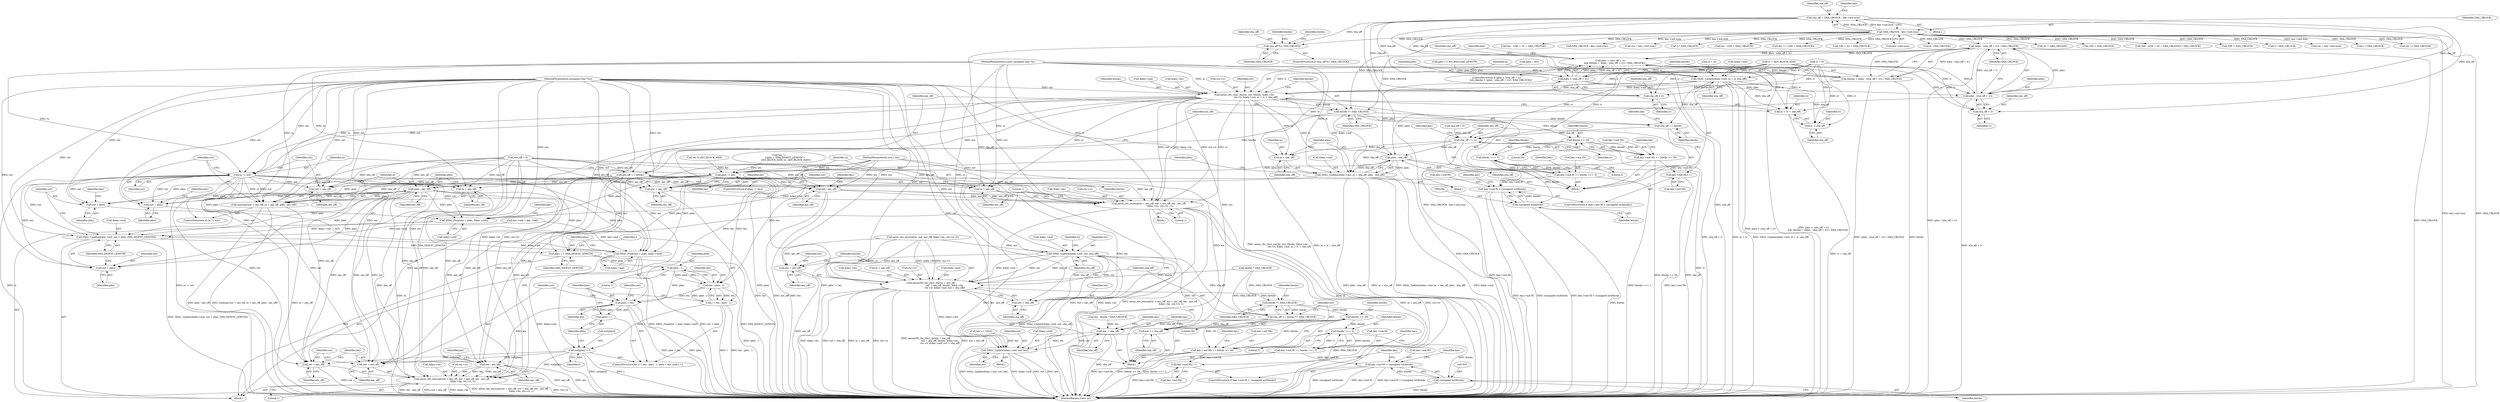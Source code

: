 digraph "0_openssl_68595c0c2886e7942a14f98c17a55a88afb6c292@integer" {
"1000153" [label="(Call,sha_off = SHA_CBLOCK - key->md.num)"];
"1000155" [label="(Call,SHA_CBLOCK - key->md.num)"];
"1000213" [label="(Call,plen > (sha_off + iv))"];
"1000212" [label="(Call,plen > (sha_off + iv)\n            && (blocks = (plen - (sha_off + iv)) / SHA_CBLOCK))"];
"1000221" [label="(Call,plen - (sha_off + iv))"];
"1000220" [label="(Call,(plen - (sha_off + iv)) / SHA_CBLOCK)"];
"1000218" [label="(Call,blocks = (plen - (sha_off + iv)) / SHA_CBLOCK)"];
"1000237" [label="(Call,aesni_cbc_sha1_enc(in, out, blocks, &key->ks,\n                               ctx->iv, &key->md, in + iv + sha_off))"];
"1000257" [label="(Call,blocks *= SHA_CBLOCK)"];
"1000260" [label="(Call,aes_off += blocks)"];
"1000328" [label="(Call,memcpy(out + aes_off, in + aes_off, plen - aes_off))"];
"1000329" [label="(Call,out + aes_off)"];
"1000332" [label="(Call,in + aes_off)"];
"1000335" [label="(Call,plen - aes_off)"];
"1000338" [label="(Call,SHA1_Final(out + plen, &key->md))"];
"1000353" [label="(Call,SHA1_Update(&key->md, out + plen, SHA_DIGEST_LENGTH))"];
"1000362" [label="(Call,SHA1_Final(out + plen, &key->md))"];
"1000370" [label="(Call,plen += SHA_DIGEST_LENGTH)"];
"1000378" [label="(Call,plen - 1)"];
"1000376" [label="(Call,len - plen - 1)"];
"1000374" [label="(Call,l = len - plen - 1)"];
"1000386" [label="(Call,out[plen] = l)"];
"1000391" [label="(Call,aesni_cbc_encrypt(out + aes_off, out + aes_off, len - aes_off,\n                              &key->ks, ctx->iv, 1))"];
"1000392" [label="(Call,out + aes_off)"];
"1000395" [label="(Call,out + aes_off)"];
"1000381" [label="(Call,plen < len)"];
"1000384" [label="(Call,plen++)"];
"1000398" [label="(Call,len - aes_off)"];
"1000339" [label="(Call,out + plen)"];
"1000358" [label="(Call,out + plen)"];
"1000363" [label="(Call,out + plen)"];
"1000411" [label="(Call,aesni_cbc_encrypt(in + aes_off, out + aes_off, len - aes_off,\n                              &key->ks, ctx->iv, 1))"];
"1000412" [label="(Call,in + aes_off)"];
"1000415" [label="(Call,out + aes_off)"];
"1000418" [label="(Call,len - aes_off)"];
"1000263" [label="(Call,sha_off += blocks)"];
"1000305" [label="(Call,sha_off += iv)"];
"1000308" [label="(Call,SHA1_Update(&key->md, in + sha_off, plen - sha_off))"];
"1000313" [label="(Call,in + sha_off)"];
"1000316" [label="(Call,plen - sha_off)"];
"1000320" [label="(Call,plen != len)"];
"1000272" [label="(Call,blocks >> 29)"];
"1000266" [label="(Call,key->md.Nh += blocks >> 29)"];
"1000294" [label="(Call,key->md.Nh++)"];
"1000281" [label="(Call,blocks <<= 3)"];
"1000275" [label="(Call,key->md.Nl += blocks <<= 3)"];
"1000285" [label="(Call,key->md.Nl < (unsigned int)blocks)"];
"1000291" [label="(Call,(unsigned int)blocks)"];
"1000325" [label="(Call,in != out)"];
"1000215" [label="(Call,sha_off + iv)"];
"1000223" [label="(Call,sha_off + iv)"];
"1000228" [label="(Call,SHA1_Update(&key->md, in + iv, sha_off))"];
"1000252" [label="(Call,in + iv + sha_off)"];
"1000254" [label="(Call,iv + sha_off)"];
"1001845" [label="(Call,sha_off %= SHA_CBLOCK)"];
"1001886" [label="(Call,SHA1_Update(&key->md, out, sha_off))"];
"1001893" [label="(Call,aesni256_cbc_sha1_dec(in + aes_off,\n                                      out + aes_off, blocks, &key->ks,\n                                      ctx->iv, &key->md, out + sha_off))"];
"1001917" [label="(Call,blocks *= SHA_CBLOCK)"];
"1001915" [label="(Call,sha_off += blocks *= SHA_CBLOCK)"];
"1001920" [label="(Call,out += sha_off)"];
"1001962" [label="(Call,SHA1_Update(&key->md, out, len))"];
"1001923" [label="(Call,len -= sha_off)"];
"1001932" [label="(Call,blocks >> 29)"];
"1001926" [label="(Call,key->md.Nh += blocks >> 29)"];
"1001954" [label="(Call,key->md.Nh++)"];
"1001941" [label="(Call,blocks <<= 3)"];
"1001935" [label="(Call,key->md.Nl += blocks <<= 3)"];
"1001945" [label="(Call,key->md.Nl < (unsigned int)blocks)"];
"1001951" [label="(Call,(unsigned int)blocks)"];
"1001897" [label="(Call,out + aes_off)"];
"1001912" [label="(Call,out + sha_off)"];
"1000423" [label="(Identifier,key)"];
"1001017" [label="(Call,res != SHA_CBLOCK)"];
"1001892" [label="(Identifier,sha_off)"];
"1000219" [label="(Identifier,blocks)"];
"1000263" [label="(Call,sha_off += blocks)"];
"1000274" [label="(Literal,29)"];
"1000156" [label="(Identifier,SHA_CBLOCK)"];
"1000245" [label="(Call,ctx->iv)"];
"1000272" [label="(Call,blocks >> 29)"];
"1001897" [label="(Call,out + aes_off)"];
"1000371" [label="(Identifier,plen)"];
"1000393" [label="(Identifier,out)"];
"1000707" [label="(Call,len - (256 + 32 + SHA_CBLOCK))"];
"1000392" [label="(Call,out + aes_off)"];
"1000378" [label="(Call,plen - 1)"];
"1000384" [label="(Call,plen++)"];
"1001894" [label="(Call,in + aes_off)"];
"1000257" [label="(Call,blocks *= SHA_CBLOCK)"];
"1000320" [label="(Call,plen != len)"];
"1000303" [label="(Identifier,sha_off)"];
"1000213" [label="(Call,plen > (sha_off + iv))"];
"1000360" [label="(Identifier,plen)"];
"1000266" [label="(Call,key->md.Nh += blocks >> 29)"];
"1000179" [label="(Call,plen == NO_PAYLOAD_LENGTH)"];
"1000394" [label="(Identifier,aes_off)"];
"1000297" [label="(Identifier,key)"];
"1001916" [label="(Identifier,sha_off)"];
"1000830" [label="(Call,SHA_CBLOCK - key->md.num)"];
"1001953" [label="(Identifier,blocks)"];
"1000125" [label="(MethodParameterIn,const unsigned char *in)"];
"1000229" [label="(Call,&key->md)"];
"1001900" [label="(Identifier,blocks)"];
"1000291" [label="(Call,(unsigned int)blocks)"];
"1000377" [label="(Identifier,len)"];
"1000275" [label="(Call,key->md.Nl += blocks <<= 3)"];
"1000281" [label="(Call,blocks <<= 3)"];
"1000154" [label="(Identifier,sha_off)"];
"1000254" [label="(Call,iv + sha_off)"];
"1001843" [label="(Block,)"];
"1000391" [label="(Call,aesni_cbc_encrypt(out + aes_off, out + aes_off, len - aes_off,\n                              &key->ks, ctx->iv, 1))"];
"1001887" [label="(Call,&key->md)"];
"1000390" [label="(Identifier,l)"];
"1000396" [label="(Identifier,out)"];
"1000239" [label="(Identifier,out)"];
"1000398" [label="(Call,len - aes_off)"];
"1001970" [label="(Literal,1)"];
"1000282" [label="(Identifier,blocks)"];
"1000410" [label="(Block,)"];
"1000419" [label="(Identifier,len)"];
"1000366" [label="(Call,&key->md)"];
"1000278" [label="(Identifier,key)"];
"1001933" [label="(Identifier,blocks)"];
"1001946" [label="(Call,key->md.Nl)"];
"1000222" [label="(Identifier,plen)"];
"1000344" [label="(Identifier,key)"];
"1001922" [label="(Identifier,sha_off)"];
"1001523" [label="(Call,res = key->md.num)"];
"1000327" [label="(Identifier,out)"];
"1001954" [label="(Call,key->md.Nh++)"];
"1001913" [label="(Identifier,out)"];
"1000212" [label="(Call,plen > (sha_off + iv)\n            && (blocks = (plen - (sha_off + iv)) / SHA_CBLOCK))"];
"1000380" [label="(Literal,1)"];
"1001853" [label="(Call,3 * SHA_CBLOCK)"];
"1000228" [label="(Call,SHA1_Update(&key->md, in + iv, sha_off))"];
"1000306" [label="(Identifier,sha_off)"];
"1001893" [label="(Call,aesni256_cbc_sha1_dec(in + aes_off,\n                                      out + aes_off, blocks, &key->ks,\n                                      ctx->iv, &key->md, out + sha_off))"];
"1000361" [label="(Identifier,SHA_DIGEST_LENGTH)"];
"1000293" [label="(Identifier,blocks)"];
"1001847" [label="(Identifier,SHA_CBLOCK)"];
"1001912" [label="(Call,out + sha_off)"];
"1000820" [label="(Call,len - (256 + SHA_CBLOCK))"];
"1000374" [label="(Call,l = len - plen - 1)"];
"1000382" [label="(Identifier,plen)"];
"1000340" [label="(Identifier,out)"];
"1000373" [label="(ControlStructure,for (l = len - plen - 1; plen < len; plen++))"];
"1000288" [label="(Identifier,key)"];
"1000261" [label="(Identifier,aes_off)"];
"1001967" [label="(Identifier,out)"];
"1000127" [label="(Block,)"];
"1000294" [label="(Call,key->md.Nh++)"];
"1001899" [label="(Identifier,aes_off)"];
"1001955" [label="(Call,key->md.Nh)"];
"1000177" [label="(Block,)"];
"1000328" [label="(Call,memcpy(out + aes_off, in + aes_off, plen - aes_off))"];
"1000376" [label="(Call,len - plen - 1)"];
"1000811" [label="(Call,len >= (256 + SHA_CBLOCK))"];
"1000286" [label="(Call,key->md.Nl)"];
"1000211" [label="(ControlStructure,if (plen > (sha_off + iv)\n            && (blocks = (plen - (sha_off + iv)) / SHA_CBLOCK)))"];
"1001941" [label="(Call,blocks <<= 3)"];
"1000339" [label="(Call,out + plen)"];
"1000236" [label="(Identifier,sha_off)"];
"1000418" [label="(Call,len - aes_off)"];
"1000309" [label="(Call,&key->md)"];
"1000283" [label="(Literal,3)"];
"1001948" [label="(Identifier,key)"];
"1000364" [label="(Identifier,out)"];
"1000329" [label="(Call,out + aes_off)"];
"1000709" [label="(Call,256 + 32 + SHA_CBLOCK)"];
"1001934" [label="(Literal,29)"];
"1000318" [label="(Identifier,sha_off)"];
"1000412" [label="(Call,in + aes_off)"];
"1000149" [label="(Call,aes_off = 0)"];
"1000363" [label="(Call,out + plen)"];
"1000417" [label="(Identifier,aes_off)"];
"1000323" [label="(Block,)"];
"1000260" [label="(Call,aes_off += blocks)"];
"1000164" [label="(Identifier,key)"];
"1001942" [label="(Identifier,blocks)"];
"1000411" [label="(Call,aesni_cbc_encrypt(in + aes_off, out + aes_off, len - aes_off,\n                              &key->ks, ctx->iv, 1))"];
"1000381" [label="(Call,plen < len)"];
"1000182" [label="(Call,plen = len)"];
"1000385" [label="(Identifier,plen)"];
"1000141" [label="(Call,iv = 0)"];
"1000346" [label="(Call,key->md = key->tail)"];
"1000359" [label="(Identifier,out)"];
"1000307" [label="(Identifier,iv)"];
"1000233" [label="(Call,in + iv)"];
"1000399" [label="(Identifier,len)"];
"1000284" [label="(ControlStructure,if (key->md.Nl < (unsigned int)blocks))"];
"1001915" [label="(Call,sha_off += blocks *= SHA_CBLOCK)"];
"1001927" [label="(Call,key->md.Nh)"];
"1001944" [label="(ControlStructure,if (key->md.Nl < (unsigned int)blocks))"];
"1000375" [label="(Identifier,l)"];
"1000313" [label="(Call,in + sha_off)"];
"1001926" [label="(Call,key->md.Nh += blocks >> 29)"];
"1000126" [label="(MethodParameterIn,size_t len)"];
"1000259" [label="(Identifier,SHA_CBLOCK)"];
"1001871" [label="(Call,blocks * SHA_CBLOCK)"];
"1000221" [label="(Call,plen - (sha_off + iv))"];
"1000332" [label="(Call,in + aes_off)"];
"1000237" [label="(Call,aesni_cbc_sha1_enc(in, out, blocks, &key->ks,\n                               ctx->iv, &key->md, in + iv + sha_off))"];
"1000267" [label="(Call,key->md.Nh)"];
"1000421" [label="(Call,&key->ks)"];
"1000333" [label="(Identifier,in)"];
"1001957" [label="(Identifier,key)"];
"1000231" [label="(Identifier,key)"];
"1000342" [label="(Call,&key->md)"];
"1000387" [label="(Call,out[plen])"];
"1001845" [label="(Call,sha_off %= SHA_CBLOCK)"];
"1001971" [label="(MethodReturn,static int)"];
"1001874" [label="(Call,aesni_cbc_encrypt(in, out, aes_off, &key->ks, ctx->iv, 0))"];
"1000240" [label="(Identifier,blocks)"];
"1000354" [label="(Call,&key->md)"];
"1000324" [label="(ControlStructure,if (in != out))"];
"1000157" [label="(Call,key->md.num)"];
"1000403" [label="(Identifier,key)"];
"1000401" [label="(Call,&key->ks)"];
"1000217" [label="(Identifier,iv)"];
"1000224" [label="(Identifier,sha_off)"];
"1001920" [label="(Call,out += sha_off)"];
"1001918" [label="(Identifier,blocks)"];
"1000295" [label="(Call,key->md.Nh)"];
"1000370" [label="(Call,plen += SHA_DIGEST_LENGTH)"];
"1000302" [label="(Call,sha_off = 0)"];
"1001968" [label="(Identifier,len)"];
"1000311" [label="(Identifier,key)"];
"1000187" [label="(Call,len !=\n                 ((plen + SHA_DIGEST_LENGTH +\n                   AES_BLOCK_SIZE) & -AES_BLOCK_SIZE))"];
"1000215" [label="(Call,sha_off + iv)"];
"1000225" [label="(Identifier,iv)"];
"1001846" [label="(Identifier,sha_off)"];
"1001905" [label="(Call,ctx->iv)"];
"1000413" [label="(Identifier,in)"];
"1000315" [label="(Identifier,sha_off)"];
"1001943" [label="(Literal,3)"];
"1000317" [label="(Identifier,plen)"];
"1000825" [label="(Call,0 - SHA_CBLOCK)"];
"1000711" [label="(Call,32 + SHA_CBLOCK)"];
"1000395" [label="(Call,out + aes_off)"];
"1000256" [label="(Identifier,sha_off)"];
"1001923" [label="(Call,len -= sha_off)"];
"1001924" [label="(Identifier,len)"];
"1000168" [label="(Call,len % AES_BLOCK_SIZE)"];
"1000358" [label="(Call,out + plen)"];
"1000314" [label="(Identifier,in)"];
"1000264" [label="(Identifier,sha_off)"];
"1000330" [label="(Identifier,out)"];
"1000338" [label="(Call,SHA1_Final(out + plen, &key->md))"];
"1000348" [label="(Identifier,key)"];
"1000322" [label="(Identifier,len)"];
"1001921" [label="(Identifier,out)"];
"1001936" [label="(Call,key->md.Nl)"];
"1000822" [label="(Call,256 + SHA_CBLOCK)"];
"1000220" [label="(Call,(plen - (sha_off + iv)) / SHA_CBLOCK)"];
"1001938" [label="(Identifier,key)"];
"1000153" [label="(Call,sha_off = SHA_CBLOCK - key->md.num)"];
"1000218" [label="(Call,blocks = (plen - (sha_off + iv)) / SHA_CBLOCK)"];
"1000325" [label="(Call,in != out)"];
"1001917" [label="(Call,blocks *= SHA_CBLOCK)"];
"1000223" [label="(Call,sha_off + iv)"];
"1001886" [label="(Call,SHA1_Update(&key->md, out, sha_off))"];
"1000420" [label="(Identifier,aes_off)"];
"1000253" [label="(Identifier,in)"];
"1001945" [label="(Call,key->md.Nl < (unsigned int)blocks)"];
"1001895" [label="(Identifier,in)"];
"1001962" [label="(Call,SHA1_Update(&key->md, out, len))"];
"1001914" [label="(Identifier,sha_off)"];
"1000124" [label="(MethodParameterIn,unsigned char *out)"];
"1000388" [label="(Identifier,out)"];
"1000248" [label="(Call,&key->md)"];
"1000397" [label="(Identifier,aes_off)"];
"1000269" [label="(Identifier,key)"];
"1000273" [label="(Identifier,blocks)"];
"1001908" [label="(Call,&key->md)"];
"1001919" [label="(Identifier,SHA_CBLOCK)"];
"1001898" [label="(Identifier,out)"];
"1000331" [label="(Identifier,aes_off)"];
"1000326" [label="(Identifier,in)"];
"1000706" [label="(Call,(len - (256 + 32 + SHA_CBLOCK)) / SHA_CBLOCK)"];
"1000386" [label="(Call,out[plen] = l)"];
"1000265" [label="(Identifier,blocks)"];
"1000365" [label="(Identifier,plen)"];
"1001891" [label="(Identifier,out)"];
"1000155" [label="(Call,SHA_CBLOCK - key->md.num)"];
"1000415" [label="(Call,out + aes_off)"];
"1000813" [label="(Call,256 + SHA_CBLOCK)"];
"1001901" [label="(Call,&key->ks)"];
"1000425" [label="(Call,ctx->iv)"];
"1000416" [label="(Identifier,out)"];
"1000214" [label="(Identifier,plen)"];
"1001963" [label="(Call,&key->md)"];
"1000216" [label="(Identifier,sha_off)"];
"1000334" [label="(Identifier,aes_off)"];
"1001832" [label="(Block,)"];
"1001965" [label="(Identifier,key)"];
"1001835" [label="(Call,len >= 1024)"];
"1000383" [label="(Identifier,len)"];
"1001844" [label="(ControlStructure,if (sha_off %= SHA_CBLOCK))"];
"1000262" [label="(Identifier,blocks)"];
"1001951" [label="(Call,(unsigned int)blocks)"];
"1001863" [label="(Call,2 * SHA_CBLOCK)"];
"1000258" [label="(Identifier,blocks)"];
"1000372" [label="(Identifier,SHA_DIGEST_LENGTH)"];
"1000305" [label="(Call,sha_off += iv)"];
"1001935" [label="(Call,key->md.Nl += blocks <<= 3)"];
"1000341" [label="(Identifier,plen)"];
"1001932" [label="(Call,blocks >> 29)"];
"1000241" [label="(Call,&key->ks)"];
"1000952" [label="(Call,res = key->md.num)"];
"1000208" [label="(Call,iv = AES_BLOCK_SIZE)"];
"1000428" [label="(Literal,1)"];
"1001925" [label="(Identifier,sha_off)"];
"1000238" [label="(Identifier,in)"];
"1001143" [label="(Call,i < SHA_CBLOCK)"];
"1001869" [label="(Call,len - blocks * SHA_CBLOCK)"];
"1000227" [label="(Block,)"];
"1000308" [label="(Call,SHA1_Update(&key->md, in + sha_off, plen - sha_off))"];
"1000335" [label="(Call,plen - aes_off)"];
"1000337" [label="(Identifier,aes_off)"];
"1000408" [label="(Literal,1)"];
"1000379" [label="(Identifier,plen)"];
"1000400" [label="(Identifier,aes_off)"];
"1001859" [label="(Identifier,blocks)"];
"1000316" [label="(Call,plen - sha_off)"];
"1000414" [label="(Identifier,aes_off)"];
"1000321" [label="(Identifier,plen)"];
"1000252" [label="(Call,in + iv + sha_off)"];
"1000319" [label="(ControlStructure,if (plen != len))"];
"1000285" [label="(Call,key->md.Nl < (unsigned int)blocks)"];
"1000336" [label="(Identifier,plen)"];
"1000353" [label="(Call,SHA1_Update(&key->md, out + plen, SHA_DIGEST_LENGTH))"];
"1000276" [label="(Call,key->md.Nl)"];
"1001849" [label="(Identifier,blocks)"];
"1001929" [label="(Identifier,key)"];
"1000226" [label="(Identifier,SHA_CBLOCK)"];
"1000362" [label="(Call,SHA1_Final(out + plen, &key->md))"];
"1000368" [label="(Identifier,key)"];
"1000255" [label="(Identifier,iv)"];
"1000405" [label="(Call,ctx->iv)"];
"1000153" -> "1000127"  [label="AST: "];
"1000153" -> "1000155"  [label="CFG: "];
"1000154" -> "1000153"  [label="AST: "];
"1000155" -> "1000153"  [label="AST: "];
"1000164" -> "1000153"  [label="CFG: "];
"1000153" -> "1001971"  [label="DDG: SHA_CBLOCK - key->md.num"];
"1000153" -> "1001971"  [label="DDG: sha_off"];
"1000155" -> "1000153"  [label="DDG: SHA_CBLOCK"];
"1000155" -> "1000153"  [label="DDG: key->md.num"];
"1000153" -> "1000213"  [label="DDG: sha_off"];
"1000153" -> "1000215"  [label="DDG: sha_off"];
"1000153" -> "1000221"  [label="DDG: sha_off"];
"1000153" -> "1000223"  [label="DDG: sha_off"];
"1000153" -> "1000228"  [label="DDG: sha_off"];
"1000153" -> "1001845"  [label="DDG: sha_off"];
"1000155" -> "1000157"  [label="CFG: "];
"1000156" -> "1000155"  [label="AST: "];
"1000157" -> "1000155"  [label="AST: "];
"1000155" -> "1001971"  [label="DDG: key->md.num"];
"1000155" -> "1001971"  [label="DDG: SHA_CBLOCK"];
"1000155" -> "1000220"  [label="DDG: SHA_CBLOCK"];
"1000155" -> "1000257"  [label="DDG: SHA_CBLOCK"];
"1000155" -> "1000707"  [label="DDG: SHA_CBLOCK"];
"1000155" -> "1000709"  [label="DDG: SHA_CBLOCK"];
"1000155" -> "1000711"  [label="DDG: SHA_CBLOCK"];
"1000155" -> "1000706"  [label="DDG: SHA_CBLOCK"];
"1000155" -> "1000811"  [label="DDG: SHA_CBLOCK"];
"1000155" -> "1000813"  [label="DDG: SHA_CBLOCK"];
"1000155" -> "1000820"  [label="DDG: SHA_CBLOCK"];
"1000155" -> "1000822"  [label="DDG: SHA_CBLOCK"];
"1000155" -> "1000825"  [label="DDG: SHA_CBLOCK"];
"1000155" -> "1000830"  [label="DDG: key->md.num"];
"1000155" -> "1000952"  [label="DDG: key->md.num"];
"1000155" -> "1001017"  [label="DDG: SHA_CBLOCK"];
"1000155" -> "1001143"  [label="DDG: SHA_CBLOCK"];
"1000155" -> "1001523"  [label="DDG: key->md.num"];
"1000155" -> "1001845"  [label="DDG: SHA_CBLOCK"];
"1000155" -> "1001853"  [label="DDG: SHA_CBLOCK"];
"1000155" -> "1001863"  [label="DDG: SHA_CBLOCK"];
"1000213" -> "1000212"  [label="AST: "];
"1000213" -> "1000215"  [label="CFG: "];
"1000214" -> "1000213"  [label="AST: "];
"1000215" -> "1000213"  [label="AST: "];
"1000219" -> "1000213"  [label="CFG: "];
"1000212" -> "1000213"  [label="CFG: "];
"1000213" -> "1001971"  [label="DDG: sha_off + iv"];
"1000213" -> "1000212"  [label="DDG: plen"];
"1000213" -> "1000212"  [label="DDG: sha_off + iv"];
"1000182" -> "1000213"  [label="DDG: plen"];
"1000179" -> "1000213"  [label="DDG: plen"];
"1000141" -> "1000213"  [label="DDG: iv"];
"1000208" -> "1000213"  [label="DDG: iv"];
"1000213" -> "1000221"  [label="DDG: plen"];
"1000213" -> "1000316"  [label="DDG: plen"];
"1000212" -> "1000211"  [label="AST: "];
"1000212" -> "1000218"  [label="CFG: "];
"1000218" -> "1000212"  [label="AST: "];
"1000231" -> "1000212"  [label="CFG: "];
"1000303" -> "1000212"  [label="CFG: "];
"1000212" -> "1001971"  [label="DDG: plen > (sha_off + iv)\n            && (blocks = (plen - (sha_off + iv)) / SHA_CBLOCK)"];
"1000212" -> "1001971"  [label="DDG: plen > (sha_off + iv)"];
"1000218" -> "1000212"  [label="DDG: blocks"];
"1000220" -> "1000212"  [label="DDG: plen - (sha_off + iv)"];
"1000220" -> "1000212"  [label="DDG: SHA_CBLOCK"];
"1000221" -> "1000220"  [label="AST: "];
"1000221" -> "1000223"  [label="CFG: "];
"1000222" -> "1000221"  [label="AST: "];
"1000223" -> "1000221"  [label="AST: "];
"1000226" -> "1000221"  [label="CFG: "];
"1000221" -> "1001971"  [label="DDG: sha_off + iv"];
"1000221" -> "1000220"  [label="DDG: plen"];
"1000221" -> "1000220"  [label="DDG: sha_off + iv"];
"1000141" -> "1000221"  [label="DDG: iv"];
"1000208" -> "1000221"  [label="DDG: iv"];
"1000221" -> "1000316"  [label="DDG: plen"];
"1000220" -> "1000218"  [label="AST: "];
"1000220" -> "1000226"  [label="CFG: "];
"1000226" -> "1000220"  [label="AST: "];
"1000218" -> "1000220"  [label="CFG: "];
"1000220" -> "1001971"  [label="DDG: plen - (sha_off + iv)"];
"1000220" -> "1001971"  [label="DDG: SHA_CBLOCK"];
"1000220" -> "1000218"  [label="DDG: plen - (sha_off + iv)"];
"1000220" -> "1000218"  [label="DDG: SHA_CBLOCK"];
"1000220" -> "1000257"  [label="DDG: SHA_CBLOCK"];
"1000219" -> "1000218"  [label="AST: "];
"1000218" -> "1001971"  [label="DDG: blocks"];
"1000218" -> "1001971"  [label="DDG: (plen - (sha_off + iv)) / SHA_CBLOCK"];
"1000218" -> "1000237"  [label="DDG: blocks"];
"1000237" -> "1000227"  [label="AST: "];
"1000237" -> "1000252"  [label="CFG: "];
"1000238" -> "1000237"  [label="AST: "];
"1000239" -> "1000237"  [label="AST: "];
"1000240" -> "1000237"  [label="AST: "];
"1000241" -> "1000237"  [label="AST: "];
"1000245" -> "1000237"  [label="AST: "];
"1000248" -> "1000237"  [label="AST: "];
"1000252" -> "1000237"  [label="AST: "];
"1000258" -> "1000237"  [label="CFG: "];
"1000237" -> "1001971"  [label="DDG: aesni_cbc_sha1_enc(in, out, blocks, &key->ks,\n                               ctx->iv, &key->md, in + iv + sha_off)"];
"1000237" -> "1001971"  [label="DDG: in + iv + sha_off"];
"1000125" -> "1000237"  [label="DDG: in"];
"1000124" -> "1000237"  [label="DDG: out"];
"1000228" -> "1000237"  [label="DDG: &key->md"];
"1000228" -> "1000237"  [label="DDG: sha_off"];
"1000141" -> "1000237"  [label="DDG: iv"];
"1000208" -> "1000237"  [label="DDG: iv"];
"1000237" -> "1000257"  [label="DDG: blocks"];
"1000237" -> "1000308"  [label="DDG: &key->md"];
"1000237" -> "1000308"  [label="DDG: in"];
"1000237" -> "1000313"  [label="DDG: in"];
"1000237" -> "1000325"  [label="DDG: in"];
"1000237" -> "1000325"  [label="DDG: out"];
"1000237" -> "1000391"  [label="DDG: &key->ks"];
"1000237" -> "1000391"  [label="DDG: ctx->iv"];
"1000237" -> "1000411"  [label="DDG: in"];
"1000237" -> "1000411"  [label="DDG: out"];
"1000237" -> "1000411"  [label="DDG: &key->ks"];
"1000237" -> "1000411"  [label="DDG: ctx->iv"];
"1000237" -> "1000412"  [label="DDG: in"];
"1000237" -> "1000415"  [label="DDG: out"];
"1000257" -> "1000227"  [label="AST: "];
"1000257" -> "1000259"  [label="CFG: "];
"1000258" -> "1000257"  [label="AST: "];
"1000259" -> "1000257"  [label="AST: "];
"1000261" -> "1000257"  [label="CFG: "];
"1000257" -> "1001971"  [label="DDG: SHA_CBLOCK"];
"1000257" -> "1000260"  [label="DDG: blocks"];
"1000257" -> "1000263"  [label="DDG: blocks"];
"1000257" -> "1000272"  [label="DDG: blocks"];
"1000260" -> "1000227"  [label="AST: "];
"1000260" -> "1000262"  [label="CFG: "];
"1000261" -> "1000260"  [label="AST: "];
"1000262" -> "1000260"  [label="AST: "];
"1000264" -> "1000260"  [label="CFG: "];
"1000149" -> "1000260"  [label="DDG: aes_off"];
"1000260" -> "1000328"  [label="DDG: aes_off"];
"1000260" -> "1000329"  [label="DDG: aes_off"];
"1000260" -> "1000332"  [label="DDG: aes_off"];
"1000260" -> "1000335"  [label="DDG: aes_off"];
"1000260" -> "1000391"  [label="DDG: aes_off"];
"1000260" -> "1000392"  [label="DDG: aes_off"];
"1000260" -> "1000395"  [label="DDG: aes_off"];
"1000260" -> "1000398"  [label="DDG: aes_off"];
"1000260" -> "1000411"  [label="DDG: aes_off"];
"1000260" -> "1000412"  [label="DDG: aes_off"];
"1000260" -> "1000415"  [label="DDG: aes_off"];
"1000260" -> "1000418"  [label="DDG: aes_off"];
"1000328" -> "1000324"  [label="AST: "];
"1000328" -> "1000335"  [label="CFG: "];
"1000329" -> "1000328"  [label="AST: "];
"1000332" -> "1000328"  [label="AST: "];
"1000335" -> "1000328"  [label="AST: "];
"1000340" -> "1000328"  [label="CFG: "];
"1000328" -> "1001971"  [label="DDG: in + aes_off"];
"1000328" -> "1001971"  [label="DDG: memcpy(out + aes_off, in + aes_off, plen - aes_off)"];
"1000328" -> "1001971"  [label="DDG: plen - aes_off"];
"1000325" -> "1000328"  [label="DDG: out"];
"1000325" -> "1000328"  [label="DDG: in"];
"1000124" -> "1000328"  [label="DDG: out"];
"1000149" -> "1000328"  [label="DDG: aes_off"];
"1000125" -> "1000328"  [label="DDG: in"];
"1000335" -> "1000328"  [label="DDG: plen"];
"1000335" -> "1000328"  [label="DDG: aes_off"];
"1000329" -> "1000331"  [label="CFG: "];
"1000330" -> "1000329"  [label="AST: "];
"1000331" -> "1000329"  [label="AST: "];
"1000333" -> "1000329"  [label="CFG: "];
"1000325" -> "1000329"  [label="DDG: out"];
"1000124" -> "1000329"  [label="DDG: out"];
"1000149" -> "1000329"  [label="DDG: aes_off"];
"1000332" -> "1000334"  [label="CFG: "];
"1000333" -> "1000332"  [label="AST: "];
"1000334" -> "1000332"  [label="AST: "];
"1000336" -> "1000332"  [label="CFG: "];
"1000332" -> "1001971"  [label="DDG: in"];
"1000325" -> "1000332"  [label="DDG: in"];
"1000125" -> "1000332"  [label="DDG: in"];
"1000149" -> "1000332"  [label="DDG: aes_off"];
"1000335" -> "1000337"  [label="CFG: "];
"1000336" -> "1000335"  [label="AST: "];
"1000337" -> "1000335"  [label="AST: "];
"1000320" -> "1000335"  [label="DDG: plen"];
"1000149" -> "1000335"  [label="DDG: aes_off"];
"1000335" -> "1000338"  [label="DDG: plen"];
"1000335" -> "1000339"  [label="DDG: plen"];
"1000335" -> "1000353"  [label="DDG: plen"];
"1000335" -> "1000358"  [label="DDG: plen"];
"1000335" -> "1000362"  [label="DDG: plen"];
"1000335" -> "1000363"  [label="DDG: plen"];
"1000335" -> "1000370"  [label="DDG: plen"];
"1000335" -> "1000391"  [label="DDG: aes_off"];
"1000335" -> "1000392"  [label="DDG: aes_off"];
"1000335" -> "1000395"  [label="DDG: aes_off"];
"1000335" -> "1000398"  [label="DDG: aes_off"];
"1000338" -> "1000323"  [label="AST: "];
"1000338" -> "1000342"  [label="CFG: "];
"1000339" -> "1000338"  [label="AST: "];
"1000342" -> "1000338"  [label="AST: "];
"1000348" -> "1000338"  [label="CFG: "];
"1000325" -> "1000338"  [label="DDG: out"];
"1000124" -> "1000338"  [label="DDG: out"];
"1000320" -> "1000338"  [label="DDG: plen"];
"1000308" -> "1000338"  [label="DDG: &key->md"];
"1000338" -> "1000353"  [label="DDG: &key->md"];
"1000353" -> "1000323"  [label="AST: "];
"1000353" -> "1000361"  [label="CFG: "];
"1000354" -> "1000353"  [label="AST: "];
"1000358" -> "1000353"  [label="AST: "];
"1000361" -> "1000353"  [label="AST: "];
"1000364" -> "1000353"  [label="CFG: "];
"1000353" -> "1001971"  [label="DDG: SHA1_Update(&key->md, out + plen, SHA_DIGEST_LENGTH)"];
"1000346" -> "1000353"  [label="DDG: key->md"];
"1000124" -> "1000353"  [label="DDG: out"];
"1000325" -> "1000353"  [label="DDG: out"];
"1000320" -> "1000353"  [label="DDG: plen"];
"1000353" -> "1000362"  [label="DDG: &key->md"];
"1000353" -> "1000370"  [label="DDG: SHA_DIGEST_LENGTH"];
"1000362" -> "1000323"  [label="AST: "];
"1000362" -> "1000366"  [label="CFG: "];
"1000363" -> "1000362"  [label="AST: "];
"1000366" -> "1000362"  [label="AST: "];
"1000371" -> "1000362"  [label="CFG: "];
"1000362" -> "1001971"  [label="DDG: &key->md"];
"1000362" -> "1001971"  [label="DDG: SHA1_Final(out + plen, &key->md)"];
"1000362" -> "1001971"  [label="DDG: out + plen"];
"1000124" -> "1000362"  [label="DDG: out"];
"1000325" -> "1000362"  [label="DDG: out"];
"1000320" -> "1000362"  [label="DDG: plen"];
"1000346" -> "1000362"  [label="DDG: key->md"];
"1000370" -> "1000323"  [label="AST: "];
"1000370" -> "1000372"  [label="CFG: "];
"1000371" -> "1000370"  [label="AST: "];
"1000372" -> "1000370"  [label="AST: "];
"1000375" -> "1000370"  [label="CFG: "];
"1000370" -> "1001971"  [label="DDG: SHA_DIGEST_LENGTH"];
"1000320" -> "1000370"  [label="DDG: plen"];
"1000370" -> "1000378"  [label="DDG: plen"];
"1000378" -> "1000376"  [label="AST: "];
"1000378" -> "1000380"  [label="CFG: "];
"1000379" -> "1000378"  [label="AST: "];
"1000380" -> "1000378"  [label="AST: "];
"1000376" -> "1000378"  [label="CFG: "];
"1000378" -> "1000376"  [label="DDG: plen"];
"1000378" -> "1000376"  [label="DDG: 1"];
"1000378" -> "1000381"  [label="DDG: plen"];
"1000376" -> "1000374"  [label="AST: "];
"1000377" -> "1000376"  [label="AST: "];
"1000374" -> "1000376"  [label="CFG: "];
"1000376" -> "1001971"  [label="DDG: plen - 1"];
"1000376" -> "1000374"  [label="DDG: len"];
"1000376" -> "1000374"  [label="DDG: plen - 1"];
"1000320" -> "1000376"  [label="DDG: len"];
"1000126" -> "1000376"  [label="DDG: len"];
"1000376" -> "1000381"  [label="DDG: len"];
"1000374" -> "1000373"  [label="AST: "];
"1000375" -> "1000374"  [label="AST: "];
"1000382" -> "1000374"  [label="CFG: "];
"1000374" -> "1001971"  [label="DDG: len - plen - 1"];
"1000374" -> "1001971"  [label="DDG: l"];
"1000374" -> "1000386"  [label="DDG: l"];
"1000386" -> "1000373"  [label="AST: "];
"1000386" -> "1000390"  [label="CFG: "];
"1000387" -> "1000386"  [label="AST: "];
"1000390" -> "1000386"  [label="AST: "];
"1000385" -> "1000386"  [label="CFG: "];
"1000386" -> "1001971"  [label="DDG: out[plen]"];
"1000386" -> "1001971"  [label="DDG: l"];
"1000124" -> "1000386"  [label="DDG: out"];
"1000386" -> "1000391"  [label="DDG: out[plen]"];
"1000386" -> "1000392"  [label="DDG: out[plen]"];
"1000386" -> "1000395"  [label="DDG: out[plen]"];
"1000391" -> "1000323"  [label="AST: "];
"1000391" -> "1000408"  [label="CFG: "];
"1000392" -> "1000391"  [label="AST: "];
"1000395" -> "1000391"  [label="AST: "];
"1000398" -> "1000391"  [label="AST: "];
"1000401" -> "1000391"  [label="AST: "];
"1000405" -> "1000391"  [label="AST: "];
"1000408" -> "1000391"  [label="AST: "];
"1001970" -> "1000391"  [label="CFG: "];
"1000391" -> "1001971"  [label="DDG: ctx->iv"];
"1000391" -> "1001971"  [label="DDG: len - aes_off"];
"1000391" -> "1001971"  [label="DDG: out + aes_off"];
"1000391" -> "1001971"  [label="DDG: &key->ks"];
"1000391" -> "1001971"  [label="DDG: aesni_cbc_encrypt(out + aes_off, out + aes_off, len - aes_off,\n                              &key->ks, ctx->iv, 1)"];
"1000124" -> "1000391"  [label="DDG: out"];
"1000325" -> "1000391"  [label="DDG: out"];
"1000149" -> "1000391"  [label="DDG: aes_off"];
"1000398" -> "1000391"  [label="DDG: len"];
"1000398" -> "1000391"  [label="DDG: aes_off"];
"1000392" -> "1000394"  [label="CFG: "];
"1000393" -> "1000392"  [label="AST: "];
"1000394" -> "1000392"  [label="AST: "];
"1000396" -> "1000392"  [label="CFG: "];
"1000124" -> "1000392"  [label="DDG: out"];
"1000325" -> "1000392"  [label="DDG: out"];
"1000149" -> "1000392"  [label="DDG: aes_off"];
"1000395" -> "1000397"  [label="CFG: "];
"1000396" -> "1000395"  [label="AST: "];
"1000397" -> "1000395"  [label="AST: "];
"1000399" -> "1000395"  [label="CFG: "];
"1000395" -> "1001971"  [label="DDG: out"];
"1000124" -> "1000395"  [label="DDG: out"];
"1000325" -> "1000395"  [label="DDG: out"];
"1000149" -> "1000395"  [label="DDG: aes_off"];
"1000381" -> "1000373"  [label="AST: "];
"1000381" -> "1000383"  [label="CFG: "];
"1000382" -> "1000381"  [label="AST: "];
"1000383" -> "1000381"  [label="AST: "];
"1000388" -> "1000381"  [label="CFG: "];
"1000393" -> "1000381"  [label="CFG: "];
"1000381" -> "1001971"  [label="DDG: plen"];
"1000381" -> "1001971"  [label="DDG: plen < len"];
"1000384" -> "1000381"  [label="DDG: plen"];
"1000126" -> "1000381"  [label="DDG: len"];
"1000381" -> "1000384"  [label="DDG: plen"];
"1000381" -> "1000398"  [label="DDG: len"];
"1000384" -> "1000373"  [label="AST: "];
"1000384" -> "1000385"  [label="CFG: "];
"1000385" -> "1000384"  [label="AST: "];
"1000382" -> "1000384"  [label="CFG: "];
"1000398" -> "1000400"  [label="CFG: "];
"1000399" -> "1000398"  [label="AST: "];
"1000400" -> "1000398"  [label="AST: "];
"1000403" -> "1000398"  [label="CFG: "];
"1000398" -> "1001971"  [label="DDG: aes_off"];
"1000398" -> "1001971"  [label="DDG: len"];
"1000126" -> "1000398"  [label="DDG: len"];
"1000149" -> "1000398"  [label="DDG: aes_off"];
"1000339" -> "1000341"  [label="CFG: "];
"1000340" -> "1000339"  [label="AST: "];
"1000341" -> "1000339"  [label="AST: "];
"1000344" -> "1000339"  [label="CFG: "];
"1000325" -> "1000339"  [label="DDG: out"];
"1000124" -> "1000339"  [label="DDG: out"];
"1000320" -> "1000339"  [label="DDG: plen"];
"1000358" -> "1000360"  [label="CFG: "];
"1000359" -> "1000358"  [label="AST: "];
"1000360" -> "1000358"  [label="AST: "];
"1000361" -> "1000358"  [label="CFG: "];
"1000124" -> "1000358"  [label="DDG: out"];
"1000325" -> "1000358"  [label="DDG: out"];
"1000320" -> "1000358"  [label="DDG: plen"];
"1000363" -> "1000365"  [label="CFG: "];
"1000364" -> "1000363"  [label="AST: "];
"1000365" -> "1000363"  [label="AST: "];
"1000368" -> "1000363"  [label="CFG: "];
"1000124" -> "1000363"  [label="DDG: out"];
"1000325" -> "1000363"  [label="DDG: out"];
"1000320" -> "1000363"  [label="DDG: plen"];
"1000411" -> "1000410"  [label="AST: "];
"1000411" -> "1000428"  [label="CFG: "];
"1000412" -> "1000411"  [label="AST: "];
"1000415" -> "1000411"  [label="AST: "];
"1000418" -> "1000411"  [label="AST: "];
"1000421" -> "1000411"  [label="AST: "];
"1000425" -> "1000411"  [label="AST: "];
"1000428" -> "1000411"  [label="AST: "];
"1001970" -> "1000411"  [label="CFG: "];
"1000411" -> "1001971"  [label="DDG: aesni_cbc_encrypt(in + aes_off, out + aes_off, len - aes_off,\n                              &key->ks, ctx->iv, 1)"];
"1000411" -> "1001971"  [label="DDG: in + aes_off"];
"1000411" -> "1001971"  [label="DDG: ctx->iv"];
"1000411" -> "1001971"  [label="DDG: len - aes_off"];
"1000411" -> "1001971"  [label="DDG: out + aes_off"];
"1000411" -> "1001971"  [label="DDG: &key->ks"];
"1000125" -> "1000411"  [label="DDG: in"];
"1000149" -> "1000411"  [label="DDG: aes_off"];
"1000124" -> "1000411"  [label="DDG: out"];
"1000418" -> "1000411"  [label="DDG: len"];
"1000418" -> "1000411"  [label="DDG: aes_off"];
"1000412" -> "1000414"  [label="CFG: "];
"1000413" -> "1000412"  [label="AST: "];
"1000414" -> "1000412"  [label="AST: "];
"1000416" -> "1000412"  [label="CFG: "];
"1000412" -> "1001971"  [label="DDG: in"];
"1000125" -> "1000412"  [label="DDG: in"];
"1000149" -> "1000412"  [label="DDG: aes_off"];
"1000415" -> "1000417"  [label="CFG: "];
"1000416" -> "1000415"  [label="AST: "];
"1000417" -> "1000415"  [label="AST: "];
"1000419" -> "1000415"  [label="CFG: "];
"1000415" -> "1001971"  [label="DDG: out"];
"1000124" -> "1000415"  [label="DDG: out"];
"1000149" -> "1000415"  [label="DDG: aes_off"];
"1000418" -> "1000420"  [label="CFG: "];
"1000419" -> "1000418"  [label="AST: "];
"1000420" -> "1000418"  [label="AST: "];
"1000423" -> "1000418"  [label="CFG: "];
"1000418" -> "1001971"  [label="DDG: aes_off"];
"1000418" -> "1001971"  [label="DDG: len"];
"1000320" -> "1000418"  [label="DDG: len"];
"1000126" -> "1000418"  [label="DDG: len"];
"1000149" -> "1000418"  [label="DDG: aes_off"];
"1000263" -> "1000227"  [label="AST: "];
"1000263" -> "1000265"  [label="CFG: "];
"1000264" -> "1000263"  [label="AST: "];
"1000265" -> "1000263"  [label="AST: "];
"1000269" -> "1000263"  [label="CFG: "];
"1000228" -> "1000263"  [label="DDG: sha_off"];
"1000263" -> "1000305"  [label="DDG: sha_off"];
"1000305" -> "1000177"  [label="AST: "];
"1000305" -> "1000307"  [label="CFG: "];
"1000306" -> "1000305"  [label="AST: "];
"1000307" -> "1000305"  [label="AST: "];
"1000311" -> "1000305"  [label="CFG: "];
"1000305" -> "1001971"  [label="DDG: iv"];
"1000141" -> "1000305"  [label="DDG: iv"];
"1000208" -> "1000305"  [label="DDG: iv"];
"1000302" -> "1000305"  [label="DDG: sha_off"];
"1000305" -> "1000308"  [label="DDG: sha_off"];
"1000305" -> "1000313"  [label="DDG: sha_off"];
"1000305" -> "1000316"  [label="DDG: sha_off"];
"1000308" -> "1000177"  [label="AST: "];
"1000308" -> "1000316"  [label="CFG: "];
"1000309" -> "1000308"  [label="AST: "];
"1000313" -> "1000308"  [label="AST: "];
"1000316" -> "1000308"  [label="AST: "];
"1000321" -> "1000308"  [label="CFG: "];
"1000308" -> "1001971"  [label="DDG: &key->md"];
"1000308" -> "1001971"  [label="DDG: plen - sha_off"];
"1000308" -> "1001971"  [label="DDG: in + sha_off"];
"1000308" -> "1001971"  [label="DDG: SHA1_Update(&key->md, in + sha_off, plen - sha_off)"];
"1000125" -> "1000308"  [label="DDG: in"];
"1000316" -> "1000308"  [label="DDG: plen"];
"1000316" -> "1000308"  [label="DDG: sha_off"];
"1000313" -> "1000315"  [label="CFG: "];
"1000314" -> "1000313"  [label="AST: "];
"1000315" -> "1000313"  [label="AST: "];
"1000317" -> "1000313"  [label="CFG: "];
"1000125" -> "1000313"  [label="DDG: in"];
"1000316" -> "1000318"  [label="CFG: "];
"1000317" -> "1000316"  [label="AST: "];
"1000318" -> "1000316"  [label="AST: "];
"1000316" -> "1001971"  [label="DDG: sha_off"];
"1000316" -> "1000320"  [label="DDG: plen"];
"1000320" -> "1000319"  [label="AST: "];
"1000320" -> "1000322"  [label="CFG: "];
"1000321" -> "1000320"  [label="AST: "];
"1000322" -> "1000320"  [label="AST: "];
"1000326" -> "1000320"  [label="CFG: "];
"1000413" -> "1000320"  [label="CFG: "];
"1000320" -> "1001971"  [label="DDG: plen"];
"1000320" -> "1001971"  [label="DDG: plen != len"];
"1000187" -> "1000320"  [label="DDG: len"];
"1000126" -> "1000320"  [label="DDG: len"];
"1000168" -> "1000320"  [label="DDG: len"];
"1000272" -> "1000266"  [label="AST: "];
"1000272" -> "1000274"  [label="CFG: "];
"1000273" -> "1000272"  [label="AST: "];
"1000274" -> "1000272"  [label="AST: "];
"1000266" -> "1000272"  [label="CFG: "];
"1000272" -> "1000266"  [label="DDG: blocks"];
"1000272" -> "1000266"  [label="DDG: 29"];
"1000272" -> "1000281"  [label="DDG: blocks"];
"1000266" -> "1000227"  [label="AST: "];
"1000267" -> "1000266"  [label="AST: "];
"1000278" -> "1000266"  [label="CFG: "];
"1000266" -> "1001971"  [label="DDG: key->md.Nh"];
"1000266" -> "1001971"  [label="DDG: blocks >> 29"];
"1000266" -> "1000294"  [label="DDG: key->md.Nh"];
"1000294" -> "1000284"  [label="AST: "];
"1000294" -> "1000295"  [label="CFG: "];
"1000295" -> "1000294"  [label="AST: "];
"1000306" -> "1000294"  [label="CFG: "];
"1000294" -> "1001971"  [label="DDG: key->md.Nh"];
"1000281" -> "1000275"  [label="AST: "];
"1000281" -> "1000283"  [label="CFG: "];
"1000282" -> "1000281"  [label="AST: "];
"1000283" -> "1000281"  [label="AST: "];
"1000275" -> "1000281"  [label="CFG: "];
"1000281" -> "1000275"  [label="DDG: blocks"];
"1000281" -> "1000275"  [label="DDG: 3"];
"1000281" -> "1000291"  [label="DDG: blocks"];
"1000275" -> "1000227"  [label="AST: "];
"1000276" -> "1000275"  [label="AST: "];
"1000288" -> "1000275"  [label="CFG: "];
"1000275" -> "1001971"  [label="DDG: blocks <<= 3"];
"1000275" -> "1000285"  [label="DDG: key->md.Nl"];
"1000285" -> "1000284"  [label="AST: "];
"1000285" -> "1000291"  [label="CFG: "];
"1000286" -> "1000285"  [label="AST: "];
"1000291" -> "1000285"  [label="AST: "];
"1000297" -> "1000285"  [label="CFG: "];
"1000306" -> "1000285"  [label="CFG: "];
"1000285" -> "1001971"  [label="DDG: key->md.Nl"];
"1000285" -> "1001971"  [label="DDG: (unsigned int)blocks"];
"1000285" -> "1001971"  [label="DDG: key->md.Nl < (unsigned int)blocks"];
"1000291" -> "1000285"  [label="DDG: blocks"];
"1000291" -> "1000293"  [label="CFG: "];
"1000292" -> "1000291"  [label="AST: "];
"1000293" -> "1000291"  [label="AST: "];
"1000291" -> "1001971"  [label="DDG: blocks"];
"1000325" -> "1000324"  [label="AST: "];
"1000325" -> "1000327"  [label="CFG: "];
"1000326" -> "1000325"  [label="AST: "];
"1000327" -> "1000325"  [label="AST: "];
"1000330" -> "1000325"  [label="CFG: "];
"1000340" -> "1000325"  [label="CFG: "];
"1000325" -> "1001971"  [label="DDG: in"];
"1000325" -> "1001971"  [label="DDG: in != out"];
"1000125" -> "1000325"  [label="DDG: in"];
"1000124" -> "1000325"  [label="DDG: out"];
"1000215" -> "1000217"  [label="CFG: "];
"1000216" -> "1000215"  [label="AST: "];
"1000217" -> "1000215"  [label="AST: "];
"1000141" -> "1000215"  [label="DDG: iv"];
"1000208" -> "1000215"  [label="DDG: iv"];
"1000223" -> "1000225"  [label="CFG: "];
"1000224" -> "1000223"  [label="AST: "];
"1000225" -> "1000223"  [label="AST: "];
"1000141" -> "1000223"  [label="DDG: iv"];
"1000208" -> "1000223"  [label="DDG: iv"];
"1000228" -> "1000227"  [label="AST: "];
"1000228" -> "1000236"  [label="CFG: "];
"1000229" -> "1000228"  [label="AST: "];
"1000233" -> "1000228"  [label="AST: "];
"1000236" -> "1000228"  [label="AST: "];
"1000238" -> "1000228"  [label="CFG: "];
"1000228" -> "1001971"  [label="DDG: in + iv"];
"1000228" -> "1001971"  [label="DDG: SHA1_Update(&key->md, in + iv, sha_off)"];
"1000125" -> "1000228"  [label="DDG: in"];
"1000141" -> "1000228"  [label="DDG: iv"];
"1000208" -> "1000228"  [label="DDG: iv"];
"1000228" -> "1000252"  [label="DDG: sha_off"];
"1000228" -> "1000254"  [label="DDG: sha_off"];
"1000252" -> "1000254"  [label="CFG: "];
"1000253" -> "1000252"  [label="AST: "];
"1000254" -> "1000252"  [label="AST: "];
"1000252" -> "1001971"  [label="DDG: iv + sha_off"];
"1000125" -> "1000252"  [label="DDG: in"];
"1000141" -> "1000252"  [label="DDG: iv"];
"1000208" -> "1000252"  [label="DDG: iv"];
"1000254" -> "1000256"  [label="CFG: "];
"1000255" -> "1000254"  [label="AST: "];
"1000256" -> "1000254"  [label="AST: "];
"1000141" -> "1000254"  [label="DDG: iv"];
"1000208" -> "1000254"  [label="DDG: iv"];
"1001845" -> "1001844"  [label="AST: "];
"1001845" -> "1001847"  [label="CFG: "];
"1001846" -> "1001845"  [label="AST: "];
"1001847" -> "1001845"  [label="AST: "];
"1001849" -> "1001845"  [label="CFG: "];
"1001859" -> "1001845"  [label="CFG: "];
"1001845" -> "1001886"  [label="DDG: sha_off"];
"1001886" -> "1001843"  [label="AST: "];
"1001886" -> "1001892"  [label="CFG: "];
"1001887" -> "1001886"  [label="AST: "];
"1001891" -> "1001886"  [label="AST: "];
"1001892" -> "1001886"  [label="AST: "];
"1001895" -> "1001886"  [label="CFG: "];
"1001886" -> "1001971"  [label="DDG: SHA1_Update(&key->md, out, sha_off)"];
"1001874" -> "1001886"  [label="DDG: out"];
"1000124" -> "1001886"  [label="DDG: out"];
"1001886" -> "1001893"  [label="DDG: out"];
"1001886" -> "1001893"  [label="DDG: &key->md"];
"1001886" -> "1001893"  [label="DDG: sha_off"];
"1001886" -> "1001897"  [label="DDG: out"];
"1001886" -> "1001912"  [label="DDG: out"];
"1001886" -> "1001912"  [label="DDG: sha_off"];
"1001886" -> "1001915"  [label="DDG: sha_off"];
"1001886" -> "1001920"  [label="DDG: out"];
"1001893" -> "1001843"  [label="AST: "];
"1001893" -> "1001912"  [label="CFG: "];
"1001894" -> "1001893"  [label="AST: "];
"1001897" -> "1001893"  [label="AST: "];
"1001900" -> "1001893"  [label="AST: "];
"1001901" -> "1001893"  [label="AST: "];
"1001905" -> "1001893"  [label="AST: "];
"1001908" -> "1001893"  [label="AST: "];
"1001912" -> "1001893"  [label="AST: "];
"1001916" -> "1001893"  [label="CFG: "];
"1001893" -> "1001971"  [label="DDG: in + aes_off"];
"1001893" -> "1001971"  [label="DDG: ctx->iv"];
"1001893" -> "1001971"  [label="DDG: aesni256_cbc_sha1_dec(in + aes_off,\n                                      out + aes_off, blocks, &key->ks,\n                                      ctx->iv, &key->md, out + sha_off)"];
"1001893" -> "1001971"  [label="DDG: out + aes_off"];
"1001893" -> "1001971"  [label="DDG: &key->ks"];
"1001893" -> "1001971"  [label="DDG: out + sha_off"];
"1001874" -> "1001893"  [label="DDG: in"];
"1001874" -> "1001893"  [label="DDG: aes_off"];
"1001874" -> "1001893"  [label="DDG: &key->ks"];
"1001874" -> "1001893"  [label="DDG: ctx->iv"];
"1000125" -> "1001893"  [label="DDG: in"];
"1000124" -> "1001893"  [label="DDG: out"];
"1001871" -> "1001893"  [label="DDG: blocks"];
"1001893" -> "1001917"  [label="DDG: blocks"];
"1001893" -> "1001962"  [label="DDG: &key->md"];
"1001917" -> "1001915"  [label="AST: "];
"1001917" -> "1001919"  [label="CFG: "];
"1001918" -> "1001917"  [label="AST: "];
"1001919" -> "1001917"  [label="AST: "];
"1001915" -> "1001917"  [label="CFG: "];
"1001917" -> "1001971"  [label="DDG: SHA_CBLOCK"];
"1001917" -> "1001915"  [label="DDG: blocks"];
"1001871" -> "1001917"  [label="DDG: SHA_CBLOCK"];
"1001917" -> "1001932"  [label="DDG: blocks"];
"1001915" -> "1001843"  [label="AST: "];
"1001916" -> "1001915"  [label="AST: "];
"1001921" -> "1001915"  [label="CFG: "];
"1001871" -> "1001915"  [label="DDG: SHA_CBLOCK"];
"1001915" -> "1001920"  [label="DDG: sha_off"];
"1001915" -> "1001923"  [label="DDG: sha_off"];
"1001920" -> "1001843"  [label="AST: "];
"1001920" -> "1001922"  [label="CFG: "];
"1001921" -> "1001920"  [label="AST: "];
"1001922" -> "1001920"  [label="AST: "];
"1001924" -> "1001920"  [label="CFG: "];
"1000124" -> "1001920"  [label="DDG: out"];
"1001920" -> "1001962"  [label="DDG: out"];
"1001962" -> "1001832"  [label="AST: "];
"1001962" -> "1001968"  [label="CFG: "];
"1001963" -> "1001962"  [label="AST: "];
"1001967" -> "1001962"  [label="AST: "];
"1001968" -> "1001962"  [label="AST: "];
"1001970" -> "1001962"  [label="CFG: "];
"1001962" -> "1001971"  [label="DDG: SHA1_Update(&key->md, out, len)"];
"1001962" -> "1001971"  [label="DDG: &key->md"];
"1001962" -> "1001971"  [label="DDG: out"];
"1001962" -> "1001971"  [label="DDG: len"];
"1000124" -> "1001962"  [label="DDG: out"];
"1001923" -> "1001962"  [label="DDG: len"];
"1001835" -> "1001962"  [label="DDG: len"];
"1000126" -> "1001962"  [label="DDG: len"];
"1001923" -> "1001843"  [label="AST: "];
"1001923" -> "1001925"  [label="CFG: "];
"1001924" -> "1001923"  [label="AST: "];
"1001925" -> "1001923"  [label="AST: "];
"1001929" -> "1001923"  [label="CFG: "];
"1001923" -> "1001971"  [label="DDG: sha_off"];
"1001869" -> "1001923"  [label="DDG: len"];
"1000126" -> "1001923"  [label="DDG: len"];
"1001932" -> "1001926"  [label="AST: "];
"1001932" -> "1001934"  [label="CFG: "];
"1001933" -> "1001932"  [label="AST: "];
"1001934" -> "1001932"  [label="AST: "];
"1001926" -> "1001932"  [label="CFG: "];
"1001932" -> "1001926"  [label="DDG: blocks"];
"1001932" -> "1001926"  [label="DDG: 29"];
"1001932" -> "1001941"  [label="DDG: blocks"];
"1001926" -> "1001843"  [label="AST: "];
"1001927" -> "1001926"  [label="AST: "];
"1001938" -> "1001926"  [label="CFG: "];
"1001926" -> "1001971"  [label="DDG: blocks >> 29"];
"1001926" -> "1001971"  [label="DDG: key->md.Nh"];
"1001926" -> "1001954"  [label="DDG: key->md.Nh"];
"1001954" -> "1001944"  [label="AST: "];
"1001954" -> "1001955"  [label="CFG: "];
"1001955" -> "1001954"  [label="AST: "];
"1001965" -> "1001954"  [label="CFG: "];
"1001954" -> "1001971"  [label="DDG: key->md.Nh"];
"1001941" -> "1001935"  [label="AST: "];
"1001941" -> "1001943"  [label="CFG: "];
"1001942" -> "1001941"  [label="AST: "];
"1001943" -> "1001941"  [label="AST: "];
"1001935" -> "1001941"  [label="CFG: "];
"1001941" -> "1001935"  [label="DDG: blocks"];
"1001941" -> "1001935"  [label="DDG: 3"];
"1001941" -> "1001951"  [label="DDG: blocks"];
"1001935" -> "1001843"  [label="AST: "];
"1001936" -> "1001935"  [label="AST: "];
"1001948" -> "1001935"  [label="CFG: "];
"1001935" -> "1001971"  [label="DDG: blocks <<= 3"];
"1001935" -> "1001945"  [label="DDG: key->md.Nl"];
"1001945" -> "1001944"  [label="AST: "];
"1001945" -> "1001951"  [label="CFG: "];
"1001946" -> "1001945"  [label="AST: "];
"1001951" -> "1001945"  [label="AST: "];
"1001957" -> "1001945"  [label="CFG: "];
"1001965" -> "1001945"  [label="CFG: "];
"1001945" -> "1001971"  [label="DDG: key->md.Nl"];
"1001945" -> "1001971"  [label="DDG: key->md.Nl < (unsigned int)blocks"];
"1001945" -> "1001971"  [label="DDG: (unsigned int)blocks"];
"1001951" -> "1001945"  [label="DDG: blocks"];
"1001951" -> "1001953"  [label="CFG: "];
"1001952" -> "1001951"  [label="AST: "];
"1001953" -> "1001951"  [label="AST: "];
"1001951" -> "1001971"  [label="DDG: blocks"];
"1001897" -> "1001899"  [label="CFG: "];
"1001898" -> "1001897"  [label="AST: "];
"1001899" -> "1001897"  [label="AST: "];
"1001900" -> "1001897"  [label="CFG: "];
"1001897" -> "1001971"  [label="DDG: aes_off"];
"1000124" -> "1001897"  [label="DDG: out"];
"1001874" -> "1001897"  [label="DDG: aes_off"];
"1001912" -> "1001914"  [label="CFG: "];
"1001913" -> "1001912"  [label="AST: "];
"1001914" -> "1001912"  [label="AST: "];
"1000124" -> "1001912"  [label="DDG: out"];
}
